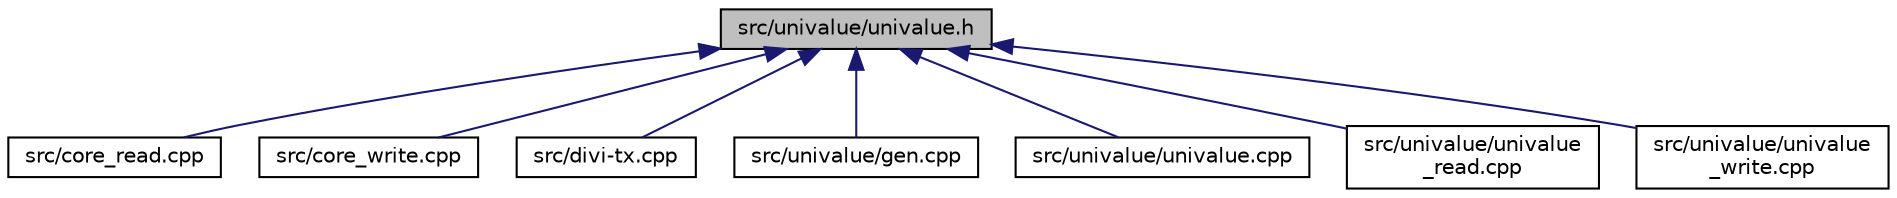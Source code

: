 digraph "src/univalue/univalue.h"
{
  edge [fontname="Helvetica",fontsize="10",labelfontname="Helvetica",labelfontsize="10"];
  node [fontname="Helvetica",fontsize="10",shape=record];
  Node6 [label="src/univalue/univalue.h",height=0.2,width=0.4,color="black", fillcolor="grey75", style="filled", fontcolor="black"];
  Node6 -> Node7 [dir="back",color="midnightblue",fontsize="10",style="solid",fontname="Helvetica"];
  Node7 [label="src/core_read.cpp",height=0.2,width=0.4,color="black", fillcolor="white", style="filled",URL="$core__read_8cpp.html"];
  Node6 -> Node8 [dir="back",color="midnightblue",fontsize="10",style="solid",fontname="Helvetica"];
  Node8 [label="src/core_write.cpp",height=0.2,width=0.4,color="black", fillcolor="white", style="filled",URL="$core__write_8cpp.html"];
  Node6 -> Node9 [dir="back",color="midnightblue",fontsize="10",style="solid",fontname="Helvetica"];
  Node9 [label="src/divi-tx.cpp",height=0.2,width=0.4,color="black", fillcolor="white", style="filled",URL="$divi-tx_8cpp.html"];
  Node6 -> Node10 [dir="back",color="midnightblue",fontsize="10",style="solid",fontname="Helvetica"];
  Node10 [label="src/univalue/gen.cpp",height=0.2,width=0.4,color="black", fillcolor="white", style="filled",URL="$gen_8cpp.html"];
  Node6 -> Node11 [dir="back",color="midnightblue",fontsize="10",style="solid",fontname="Helvetica"];
  Node11 [label="src/univalue/univalue.cpp",height=0.2,width=0.4,color="black", fillcolor="white", style="filled",URL="$univalue_8cpp.html"];
  Node6 -> Node12 [dir="back",color="midnightblue",fontsize="10",style="solid",fontname="Helvetica"];
  Node12 [label="src/univalue/univalue\l_read.cpp",height=0.2,width=0.4,color="black", fillcolor="white", style="filled",URL="$univalue__read_8cpp.html"];
  Node6 -> Node13 [dir="back",color="midnightblue",fontsize="10",style="solid",fontname="Helvetica"];
  Node13 [label="src/univalue/univalue\l_write.cpp",height=0.2,width=0.4,color="black", fillcolor="white", style="filled",URL="$univalue__write_8cpp.html"];
}
